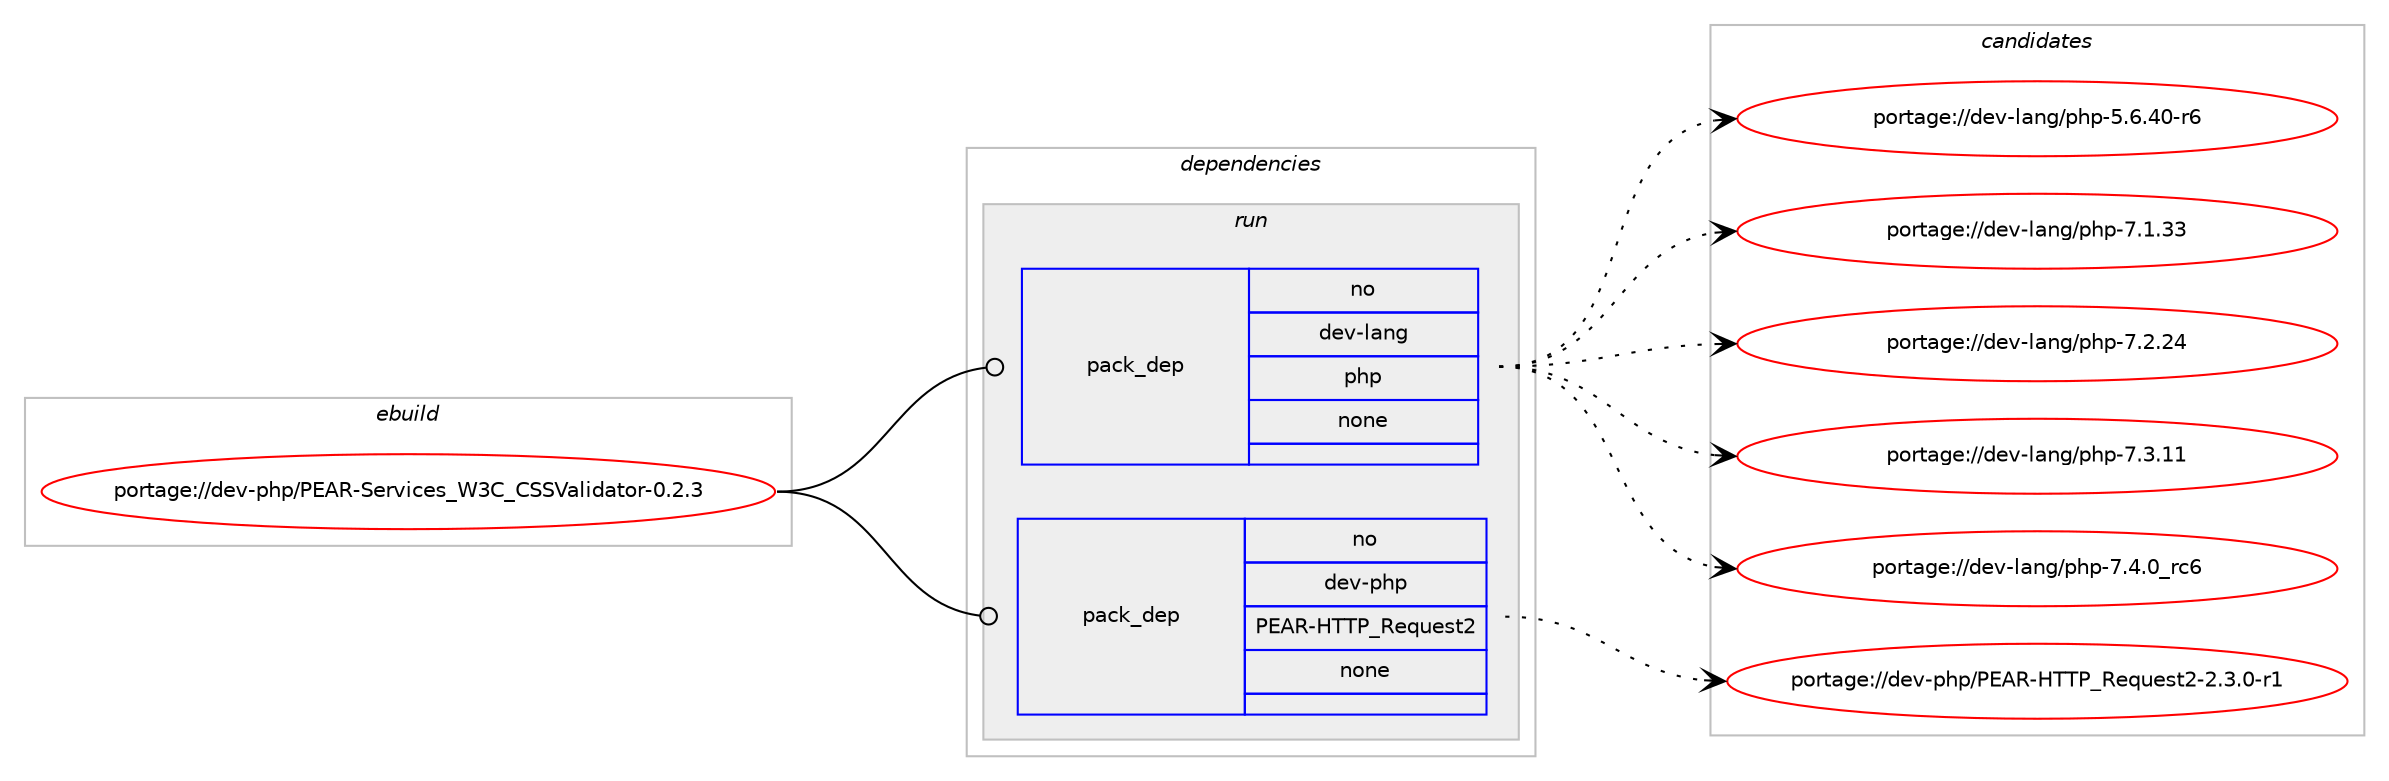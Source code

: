 digraph prolog {

# *************
# Graph options
# *************

newrank=true;
concentrate=true;
compound=true;
graph [rankdir=LR,fontname=Helvetica,fontsize=10,ranksep=1.5];#, ranksep=2.5, nodesep=0.2];
edge  [arrowhead=vee];
node  [fontname=Helvetica,fontsize=10];

# **********
# The ebuild
# **********

subgraph cluster_leftcol {
color=gray;
rank=same;
label=<<i>ebuild</i>>;
id [label="portage://dev-php/PEAR-Services_W3C_CSSValidator-0.2.3", color=red, width=4, href="../dev-php/PEAR-Services_W3C_CSSValidator-0.2.3.svg"];
}

# ****************
# The dependencies
# ****************

subgraph cluster_midcol {
color=gray;
label=<<i>dependencies</i>>;
subgraph cluster_compile {
fillcolor="#eeeeee";
style=filled;
label=<<i>compile</i>>;
}
subgraph cluster_compileandrun {
fillcolor="#eeeeee";
style=filled;
label=<<i>compile and run</i>>;
}
subgraph cluster_run {
fillcolor="#eeeeee";
style=filled;
label=<<i>run</i>>;
subgraph pack97035 {
dependency124237 [label=<<TABLE BORDER="0" CELLBORDER="1" CELLSPACING="0" CELLPADDING="4" WIDTH="220"><TR><TD ROWSPAN="6" CELLPADDING="30">pack_dep</TD></TR><TR><TD WIDTH="110">no</TD></TR><TR><TD>dev-lang</TD></TR><TR><TD>php</TD></TR><TR><TD>none</TD></TR><TR><TD></TD></TR></TABLE>>, shape=none, color=blue];
}
id:e -> dependency124237:w [weight=20,style="solid",arrowhead="odot"];
subgraph pack97036 {
dependency124238 [label=<<TABLE BORDER="0" CELLBORDER="1" CELLSPACING="0" CELLPADDING="4" WIDTH="220"><TR><TD ROWSPAN="6" CELLPADDING="30">pack_dep</TD></TR><TR><TD WIDTH="110">no</TD></TR><TR><TD>dev-php</TD></TR><TR><TD>PEAR-HTTP_Request2</TD></TR><TR><TD>none</TD></TR><TR><TD></TD></TR></TABLE>>, shape=none, color=blue];
}
id:e -> dependency124238:w [weight=20,style="solid",arrowhead="odot"];
}
}

# **************
# The candidates
# **************

subgraph cluster_choices {
rank=same;
color=gray;
label=<<i>candidates</i>>;

subgraph choice97035 {
color=black;
nodesep=1;
choiceportage100101118451089711010347112104112455346544652484511454 [label="portage://dev-lang/php-5.6.40-r6", color=red, width=4,href="../dev-lang/php-5.6.40-r6.svg"];
choiceportage10010111845108971101034711210411245554649465151 [label="portage://dev-lang/php-7.1.33", color=red, width=4,href="../dev-lang/php-7.1.33.svg"];
choiceportage10010111845108971101034711210411245554650465052 [label="portage://dev-lang/php-7.2.24", color=red, width=4,href="../dev-lang/php-7.2.24.svg"];
choiceportage10010111845108971101034711210411245554651464949 [label="portage://dev-lang/php-7.3.11", color=red, width=4,href="../dev-lang/php-7.3.11.svg"];
choiceportage100101118451089711010347112104112455546524648951149954 [label="portage://dev-lang/php-7.4.0_rc6", color=red, width=4,href="../dev-lang/php-7.4.0_rc6.svg"];
dependency124237:e -> choiceportage100101118451089711010347112104112455346544652484511454:w [style=dotted,weight="100"];
dependency124237:e -> choiceportage10010111845108971101034711210411245554649465151:w [style=dotted,weight="100"];
dependency124237:e -> choiceportage10010111845108971101034711210411245554650465052:w [style=dotted,weight="100"];
dependency124237:e -> choiceportage10010111845108971101034711210411245554651464949:w [style=dotted,weight="100"];
dependency124237:e -> choiceportage100101118451089711010347112104112455546524648951149954:w [style=dotted,weight="100"];
}
subgraph choice97036 {
color=black;
nodesep=1;
choiceportage10010111845112104112478069658245728484809582101113117101115116504550465146484511449 [label="portage://dev-php/PEAR-HTTP_Request2-2.3.0-r1", color=red, width=4,href="../dev-php/PEAR-HTTP_Request2-2.3.0-r1.svg"];
dependency124238:e -> choiceportage10010111845112104112478069658245728484809582101113117101115116504550465146484511449:w [style=dotted,weight="100"];
}
}

}
